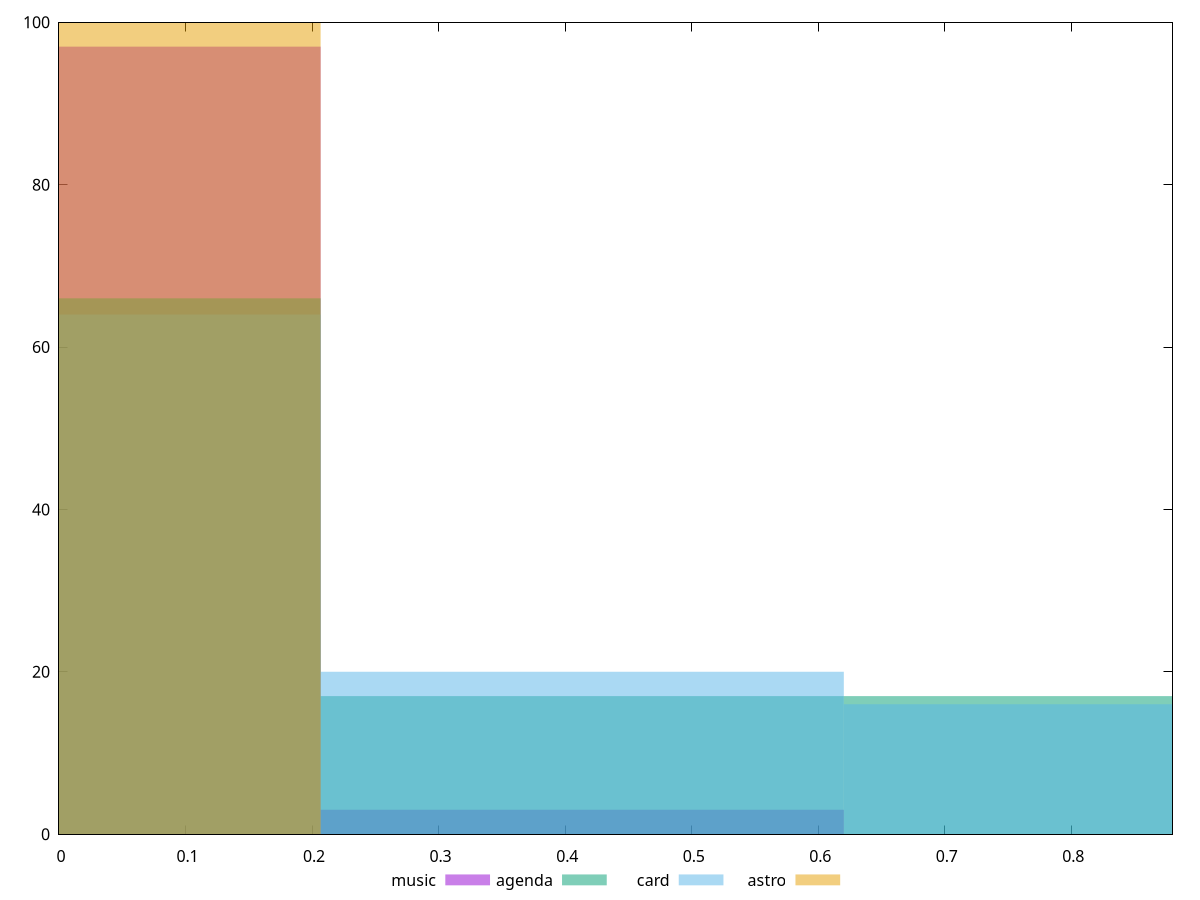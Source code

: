 reset

$music <<EOF
0 97
0.41350041550759425 3
EOF

$agenda <<EOF
0 66
0.8270008310151885 17
0.41350041550759425 17
EOF

$card <<EOF
0.41350041550759425 20
0 64
0.8270008310151885 16
EOF

$astro <<EOF
0 100
EOF

set key outside below
set boxwidth 0.41350041550759425
set xrange [0:0.88]
set yrange [0:100]
set trange [0:100]
set style fill transparent solid 0.5 noborder
set terminal svg size 640, 520 enhanced background rgb 'white'
set output "reports/report_00028_2021-02-24T12-49-42.674Z/uses-text-compression/comparison/histogram/all_score.svg"

plot $music title "music" with boxes, \
     $agenda title "agenda" with boxes, \
     $card title "card" with boxes, \
     $astro title "astro" with boxes

reset
